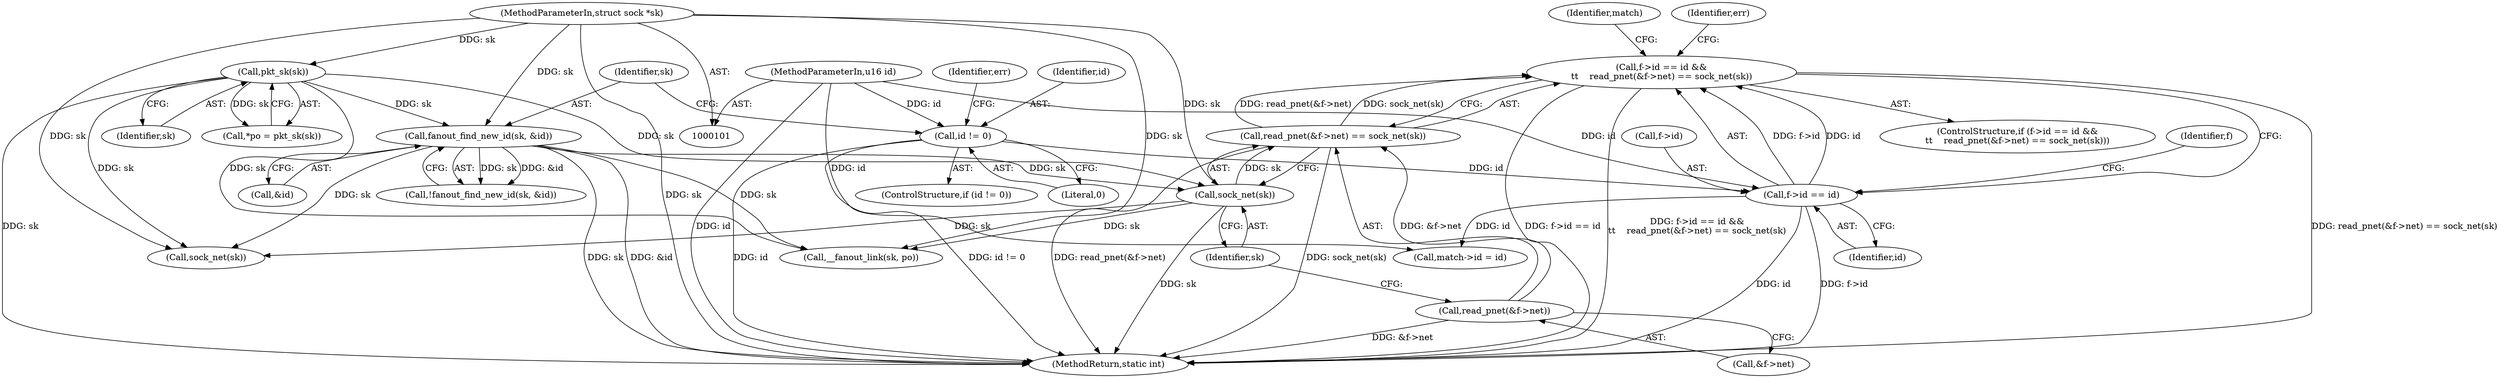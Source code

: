 digraph "0_linux_008ba2a13f2d04c947adc536d19debb8fe66f110@API" {
"1000250" [label="(Call,f->id == id &&\n\t\t    read_pnet(&f->net) == sock_net(sk))"];
"1000251" [label="(Call,f->id == id)"];
"1000218" [label="(Call,id != 0)"];
"1000103" [label="(MethodParameterIn,u16 id)"];
"1000256" [label="(Call,read_pnet(&f->net) == sock_net(sk))"];
"1000257" [label="(Call,read_pnet(&f->net))"];
"1000262" [label="(Call,sock_net(sk))"];
"1000113" [label="(Call,pkt_sk(sk))"];
"1000102" [label="(MethodParameterIn,struct sock *sk)"];
"1000229" [label="(Call,fanout_find_new_id(sk, &id))"];
"1000266" [label="(Identifier,match)"];
"1000223" [label="(Identifier,err)"];
"1000256" [label="(Call,read_pnet(&f->net) == sock_net(sk))"];
"1000103" [label="(MethodParameterIn,u16 id)"];
"1000111" [label="(Call,*po = pkt_sk(sk))"];
"1000219" [label="(Identifier,id)"];
"1000102" [label="(MethodParameterIn,struct sock *sk)"];
"1000308" [label="(Call,match->id = id)"];
"1000470" [label="(Call,__fanout_link(sk, po))"];
"1000251" [label="(Call,f->id == id)"];
"1000262" [label="(Call,sock_net(sk))"];
"1000220" [label="(Literal,0)"];
"1000255" [label="(Identifier,id)"];
"1000257" [label="(Call,read_pnet(&f->net))"];
"1000231" [label="(Call,&id)"];
"1000217" [label="(ControlStructure,if (id != 0))"];
"1000114" [label="(Identifier,sk)"];
"1000250" [label="(Call,f->id == id &&\n\t\t    read_pnet(&f->net) == sock_net(sk))"];
"1000230" [label="(Identifier,sk)"];
"1000113" [label="(Call,pkt_sk(sk))"];
"1000229" [label="(Call,fanout_find_new_id(sk, &id))"];
"1000218" [label="(Call,id != 0)"];
"1000516" [label="(MethodReturn,static int)"];
"1000228" [label="(Call,!fanout_find_new_id(sk, &id))"];
"1000258" [label="(Call,&f->net)"];
"1000252" [label="(Call,f->id)"];
"1000249" [label="(ControlStructure,if (f->id == id &&\n\t\t    read_pnet(&f->net) == sock_net(sk)))"];
"1000260" [label="(Identifier,f)"];
"1000263" [label="(Identifier,sk)"];
"1000306" [label="(Call,sock_net(sk))"];
"1000270" [label="(Identifier,err)"];
"1000250" -> "1000249"  [label="AST: "];
"1000250" -> "1000251"  [label="CFG: "];
"1000250" -> "1000256"  [label="CFG: "];
"1000251" -> "1000250"  [label="AST: "];
"1000256" -> "1000250"  [label="AST: "];
"1000266" -> "1000250"  [label="CFG: "];
"1000270" -> "1000250"  [label="CFG: "];
"1000250" -> "1000516"  [label="DDG: f->id == id"];
"1000250" -> "1000516"  [label="DDG: f->id == id &&\n\t\t    read_pnet(&f->net) == sock_net(sk)"];
"1000250" -> "1000516"  [label="DDG: read_pnet(&f->net) == sock_net(sk)"];
"1000251" -> "1000250"  [label="DDG: f->id"];
"1000251" -> "1000250"  [label="DDG: id"];
"1000256" -> "1000250"  [label="DDG: read_pnet(&f->net)"];
"1000256" -> "1000250"  [label="DDG: sock_net(sk)"];
"1000251" -> "1000255"  [label="CFG: "];
"1000252" -> "1000251"  [label="AST: "];
"1000255" -> "1000251"  [label="AST: "];
"1000260" -> "1000251"  [label="CFG: "];
"1000251" -> "1000516"  [label="DDG: id"];
"1000251" -> "1000516"  [label="DDG: f->id"];
"1000218" -> "1000251"  [label="DDG: id"];
"1000103" -> "1000251"  [label="DDG: id"];
"1000251" -> "1000308"  [label="DDG: id"];
"1000218" -> "1000217"  [label="AST: "];
"1000218" -> "1000220"  [label="CFG: "];
"1000219" -> "1000218"  [label="AST: "];
"1000220" -> "1000218"  [label="AST: "];
"1000223" -> "1000218"  [label="CFG: "];
"1000230" -> "1000218"  [label="CFG: "];
"1000218" -> "1000516"  [label="DDG: id"];
"1000218" -> "1000516"  [label="DDG: id != 0"];
"1000103" -> "1000218"  [label="DDG: id"];
"1000103" -> "1000101"  [label="AST: "];
"1000103" -> "1000516"  [label="DDG: id"];
"1000103" -> "1000308"  [label="DDG: id"];
"1000256" -> "1000262"  [label="CFG: "];
"1000257" -> "1000256"  [label="AST: "];
"1000262" -> "1000256"  [label="AST: "];
"1000256" -> "1000516"  [label="DDG: sock_net(sk)"];
"1000256" -> "1000516"  [label="DDG: read_pnet(&f->net)"];
"1000257" -> "1000256"  [label="DDG: &f->net"];
"1000262" -> "1000256"  [label="DDG: sk"];
"1000257" -> "1000258"  [label="CFG: "];
"1000258" -> "1000257"  [label="AST: "];
"1000263" -> "1000257"  [label="CFG: "];
"1000257" -> "1000516"  [label="DDG: &f->net"];
"1000262" -> "1000263"  [label="CFG: "];
"1000263" -> "1000262"  [label="AST: "];
"1000262" -> "1000516"  [label="DDG: sk"];
"1000113" -> "1000262"  [label="DDG: sk"];
"1000229" -> "1000262"  [label="DDG: sk"];
"1000102" -> "1000262"  [label="DDG: sk"];
"1000262" -> "1000306"  [label="DDG: sk"];
"1000262" -> "1000470"  [label="DDG: sk"];
"1000113" -> "1000111"  [label="AST: "];
"1000113" -> "1000114"  [label="CFG: "];
"1000114" -> "1000113"  [label="AST: "];
"1000111" -> "1000113"  [label="CFG: "];
"1000113" -> "1000516"  [label="DDG: sk"];
"1000113" -> "1000111"  [label="DDG: sk"];
"1000102" -> "1000113"  [label="DDG: sk"];
"1000113" -> "1000229"  [label="DDG: sk"];
"1000113" -> "1000306"  [label="DDG: sk"];
"1000113" -> "1000470"  [label="DDG: sk"];
"1000102" -> "1000101"  [label="AST: "];
"1000102" -> "1000516"  [label="DDG: sk"];
"1000102" -> "1000229"  [label="DDG: sk"];
"1000102" -> "1000306"  [label="DDG: sk"];
"1000102" -> "1000470"  [label="DDG: sk"];
"1000229" -> "1000228"  [label="AST: "];
"1000229" -> "1000231"  [label="CFG: "];
"1000230" -> "1000229"  [label="AST: "];
"1000231" -> "1000229"  [label="AST: "];
"1000228" -> "1000229"  [label="CFG: "];
"1000229" -> "1000516"  [label="DDG: &id"];
"1000229" -> "1000516"  [label="DDG: sk"];
"1000229" -> "1000228"  [label="DDG: sk"];
"1000229" -> "1000228"  [label="DDG: &id"];
"1000229" -> "1000306"  [label="DDG: sk"];
"1000229" -> "1000470"  [label="DDG: sk"];
}
